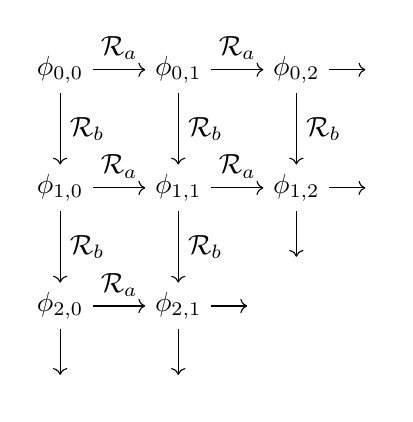 \begin{tikzpicture}[node distance=1.5cm, auto]
  \node (phi00) {$\phi_{0,0}$};
  \node (phi01) [right of=phi00] {$\phi_{0,1}$};
  \node (phi02) [right of=phi01] {$\phi_{0,2}$};
  \node (phi03) [right of=phi02, node distance=1cm] {$ $};

  \node (phi10) [below of=phi00] {$\phi_{1,0}$};
  \node (phi11) [right of=phi10] {$\phi_{1,1}$};
  \node (phi12) [right of=phi11] {$\phi_{1,2}$};
  \node (phi13) [right of=phi12, node distance=1cm] {$ $};

  \node (phi20) [below of=phi10] {$\phi_{2,0}$};
  \node (phi21) [right of=phi20] {$\phi_{2,1}$};
  \node (phi22a) [right of=phi21, node distance=1cm] {$ $};
  \node (phi22b) [below of=phi12, node distance=1cm] {$ $};

  \node (phi30) [below of=phi20, node distance=1cm] {$ $};
  \node (phi31) [below of=phi21, node distance=1cm] {$ $};

  \draw[->] (phi00) to node {$\mathcal{R}_a$} (phi01);
  \draw[->] (phi01) to node {$\mathcal{R}_a$} (phi02);
  \draw[->] (phi02) to node {$ $} (phi03);

  \draw[->] (phi10) to node {$\mathcal{R}_a$} (phi11);
  \draw[->] (phi11) to node {$\mathcal{R}_a$} (phi12);
  \draw[->] (phi12) to node {$ $} (phi13);

  \draw[->] (phi20) to node {$\mathcal{R}_a$} (phi21);
  \draw[->] (phi21) to node {$ $} (phi22a);

  \draw[->] (phi00) to node {$\mathcal{R}_b$} (phi10);
  \draw[->] (phi10) to node {$\mathcal{R}_b$} (phi20);
  \draw[->] (phi20) to node {$ $} (phi30);

  \draw[->] (phi01) to node {$\mathcal{R}_b$} (phi11);
  \draw[->] (phi11) to node {$\mathcal{R}_b$} (phi21);
  \draw[->] (phi21) to node {$ $} (phi31);

  \draw[->] (phi02) to node {$\mathcal{R}_b$} (phi12);
  \draw[->] (phi12) to node {$ $} (phi22b);
\end{tikzpicture}
